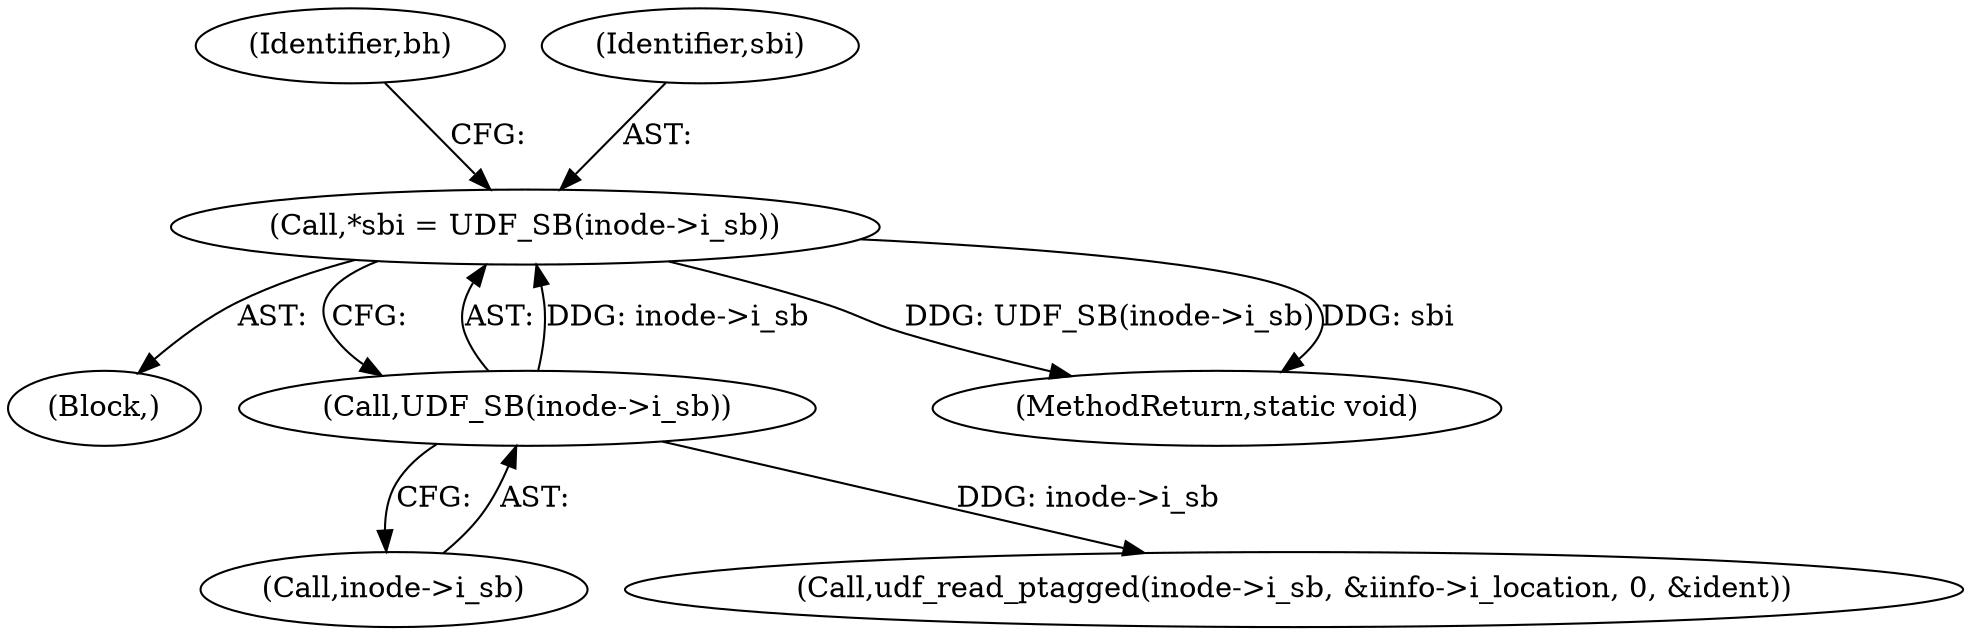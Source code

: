 digraph "0_linux_c03aa9f6e1f938618e6db2e23afef0574efeeb65@pointer" {
"1000119" [label="(Call,*sbi = UDF_SB(inode->i_sb))"];
"1000121" [label="(Call,UDF_SB(inode->i_sb))"];
"1000122" [label="(Call,inode->i_sb)"];
"1000128" [label="(Call,udf_read_ptagged(inode->i_sb, &iinfo->i_location, 0, &ident))"];
"1000127" [label="(Identifier,bh)"];
"1000105" [label="(Block,)"];
"1000121" [label="(Call,UDF_SB(inode->i_sb))"];
"1000119" [label="(Call,*sbi = UDF_SB(inode->i_sb))"];
"1001156" [label="(MethodReturn,static void)"];
"1000120" [label="(Identifier,sbi)"];
"1000119" -> "1000105"  [label="AST: "];
"1000119" -> "1000121"  [label="CFG: "];
"1000120" -> "1000119"  [label="AST: "];
"1000121" -> "1000119"  [label="AST: "];
"1000127" -> "1000119"  [label="CFG: "];
"1000119" -> "1001156"  [label="DDG: UDF_SB(inode->i_sb)"];
"1000119" -> "1001156"  [label="DDG: sbi"];
"1000121" -> "1000119"  [label="DDG: inode->i_sb"];
"1000121" -> "1000122"  [label="CFG: "];
"1000122" -> "1000121"  [label="AST: "];
"1000121" -> "1000128"  [label="DDG: inode->i_sb"];
}
